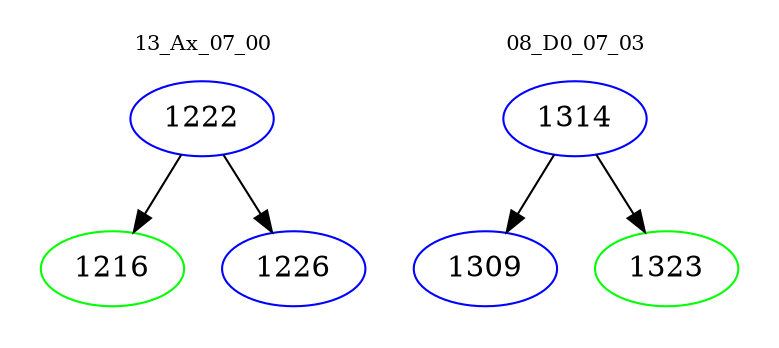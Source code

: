 digraph{
subgraph cluster_0 {
color = white
label = "13_Ax_07_00";
fontsize=10;
T0_1222 [label="1222", color="blue"]
T0_1222 -> T0_1216 [color="black"]
T0_1216 [label="1216", color="green"]
T0_1222 -> T0_1226 [color="black"]
T0_1226 [label="1226", color="blue"]
}
subgraph cluster_1 {
color = white
label = "08_D0_07_03";
fontsize=10;
T1_1314 [label="1314", color="blue"]
T1_1314 -> T1_1309 [color="black"]
T1_1309 [label="1309", color="blue"]
T1_1314 -> T1_1323 [color="black"]
T1_1323 [label="1323", color="green"]
}
}
